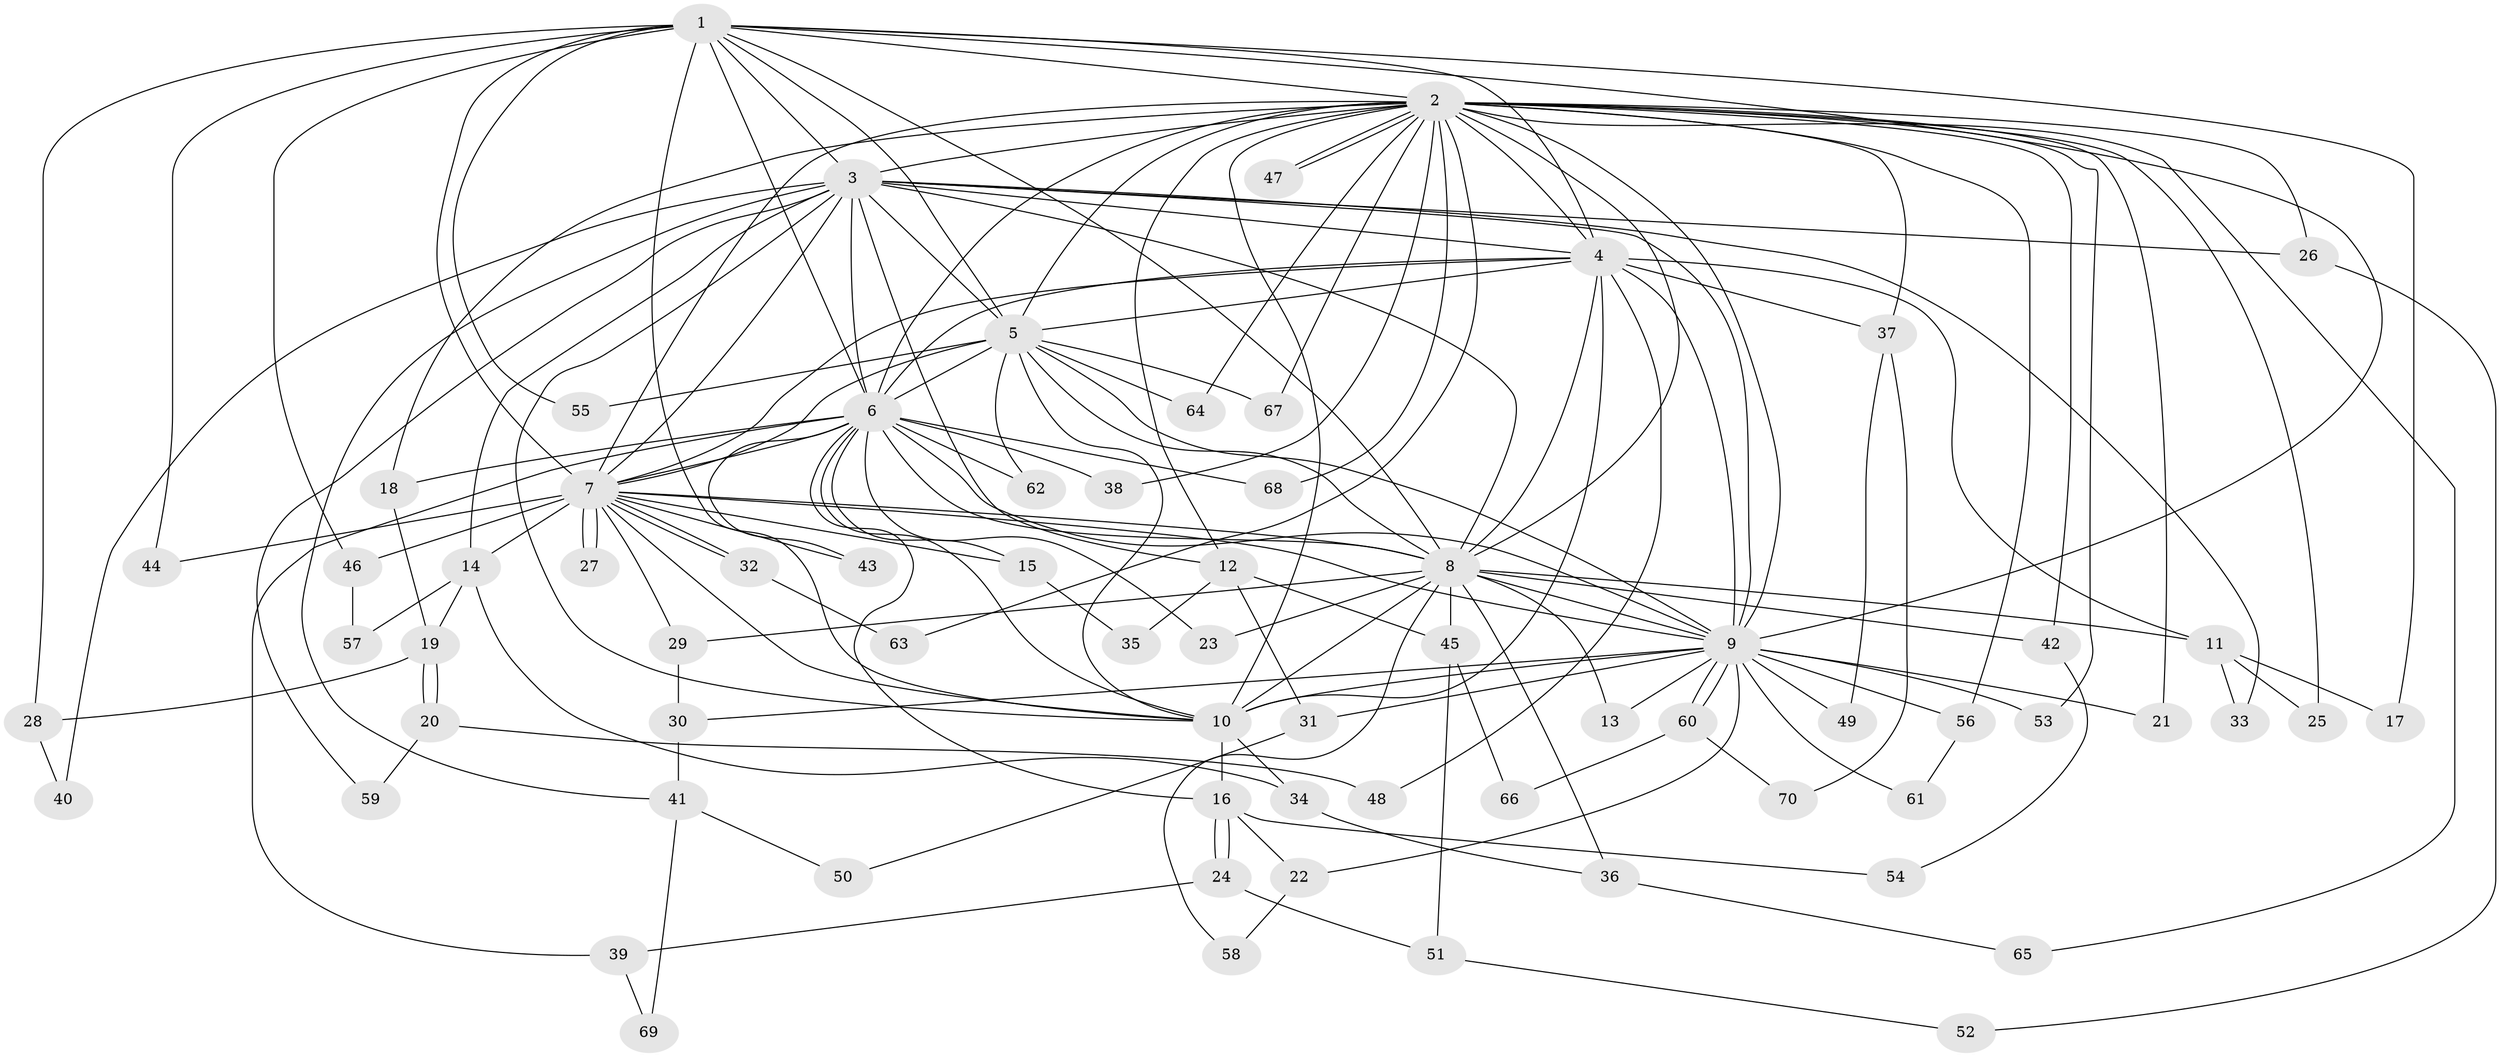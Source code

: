 // coarse degree distribution, {13: 0.0196078431372549, 28: 0.0196078431372549, 15: 0.0392156862745098, 18: 0.0196078431372549, 10: 0.0196078431372549, 19: 0.0196078431372549, 9: 0.0196078431372549, 5: 0.058823529411764705, 2: 0.47058823529411764, 3: 0.19607843137254902, 6: 0.0196078431372549, 1: 0.0392156862745098, 4: 0.058823529411764705}
// Generated by graph-tools (version 1.1) at 2025/51/02/27/25 19:51:50]
// undirected, 70 vertices, 165 edges
graph export_dot {
graph [start="1"]
  node [color=gray90,style=filled];
  1;
  2;
  3;
  4;
  5;
  6;
  7;
  8;
  9;
  10;
  11;
  12;
  13;
  14;
  15;
  16;
  17;
  18;
  19;
  20;
  21;
  22;
  23;
  24;
  25;
  26;
  27;
  28;
  29;
  30;
  31;
  32;
  33;
  34;
  35;
  36;
  37;
  38;
  39;
  40;
  41;
  42;
  43;
  44;
  45;
  46;
  47;
  48;
  49;
  50;
  51;
  52;
  53;
  54;
  55;
  56;
  57;
  58;
  59;
  60;
  61;
  62;
  63;
  64;
  65;
  66;
  67;
  68;
  69;
  70;
  1 -- 2;
  1 -- 3;
  1 -- 4;
  1 -- 5;
  1 -- 6;
  1 -- 7;
  1 -- 8;
  1 -- 9;
  1 -- 10;
  1 -- 17;
  1 -- 28;
  1 -- 44;
  1 -- 46;
  1 -- 55;
  2 -- 3;
  2 -- 4;
  2 -- 5;
  2 -- 6;
  2 -- 7;
  2 -- 8;
  2 -- 9;
  2 -- 10;
  2 -- 12;
  2 -- 18;
  2 -- 21;
  2 -- 25;
  2 -- 26;
  2 -- 37;
  2 -- 38;
  2 -- 42;
  2 -- 47;
  2 -- 47;
  2 -- 53;
  2 -- 56;
  2 -- 63;
  2 -- 64;
  2 -- 65;
  2 -- 67;
  2 -- 68;
  3 -- 4;
  3 -- 5;
  3 -- 6;
  3 -- 7;
  3 -- 8;
  3 -- 9;
  3 -- 10;
  3 -- 12;
  3 -- 14;
  3 -- 26;
  3 -- 33;
  3 -- 40;
  3 -- 41;
  3 -- 59;
  4 -- 5;
  4 -- 6;
  4 -- 7;
  4 -- 8;
  4 -- 9;
  4 -- 10;
  4 -- 11;
  4 -- 37;
  4 -- 48;
  5 -- 6;
  5 -- 7;
  5 -- 8;
  5 -- 9;
  5 -- 10;
  5 -- 55;
  5 -- 62;
  5 -- 64;
  5 -- 67;
  6 -- 7;
  6 -- 8;
  6 -- 9;
  6 -- 10;
  6 -- 15;
  6 -- 16;
  6 -- 18;
  6 -- 23;
  6 -- 38;
  6 -- 39;
  6 -- 43;
  6 -- 62;
  6 -- 68;
  7 -- 8;
  7 -- 9;
  7 -- 10;
  7 -- 14;
  7 -- 15;
  7 -- 27;
  7 -- 27;
  7 -- 29;
  7 -- 32;
  7 -- 32;
  7 -- 43;
  7 -- 44;
  7 -- 46;
  8 -- 9;
  8 -- 10;
  8 -- 11;
  8 -- 13;
  8 -- 23;
  8 -- 29;
  8 -- 36;
  8 -- 42;
  8 -- 45;
  8 -- 58;
  9 -- 10;
  9 -- 13;
  9 -- 21;
  9 -- 22;
  9 -- 30;
  9 -- 31;
  9 -- 49;
  9 -- 53;
  9 -- 56;
  9 -- 60;
  9 -- 60;
  9 -- 61;
  10 -- 16;
  10 -- 34;
  11 -- 17;
  11 -- 25;
  11 -- 33;
  12 -- 31;
  12 -- 35;
  12 -- 45;
  14 -- 19;
  14 -- 34;
  14 -- 57;
  15 -- 35;
  16 -- 22;
  16 -- 24;
  16 -- 24;
  16 -- 54;
  18 -- 19;
  19 -- 20;
  19 -- 20;
  19 -- 28;
  20 -- 48;
  20 -- 59;
  22 -- 58;
  24 -- 39;
  24 -- 51;
  26 -- 52;
  28 -- 40;
  29 -- 30;
  30 -- 41;
  31 -- 50;
  32 -- 63;
  34 -- 36;
  36 -- 65;
  37 -- 49;
  37 -- 70;
  39 -- 69;
  41 -- 50;
  41 -- 69;
  42 -- 54;
  45 -- 51;
  45 -- 66;
  46 -- 57;
  51 -- 52;
  56 -- 61;
  60 -- 66;
  60 -- 70;
}
